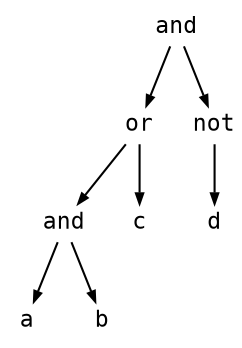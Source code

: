 digraph {
  ordering=out;
  ranksep=.4;
  node [shape=plaintext, fixedsize=true, fontsize=11, fontname="Courier",
        width=.25, height=.25];
  edge [arrowsize=.5];
  n0 [label="and"];
  n1 [label="or"];
  n2 [label="and"];
  n3 [label="a"];
  n4 [label="b"];
  n5 [label="c"];
  n6 [label="not"];
  n7 [label="d"];
  n0 -> n1; // "and" -> "or"
  n1 -> n2; // "or" -> "and"
  n2 -> n3; // "and" -> "a"
  n2 -> n4; // "and" -> "b"
  n1 -> n5; // "or" -> "c"
  n0 -> n6; // "and" -> "not"
  n6 -> n7; // "not" -> "d"
}
